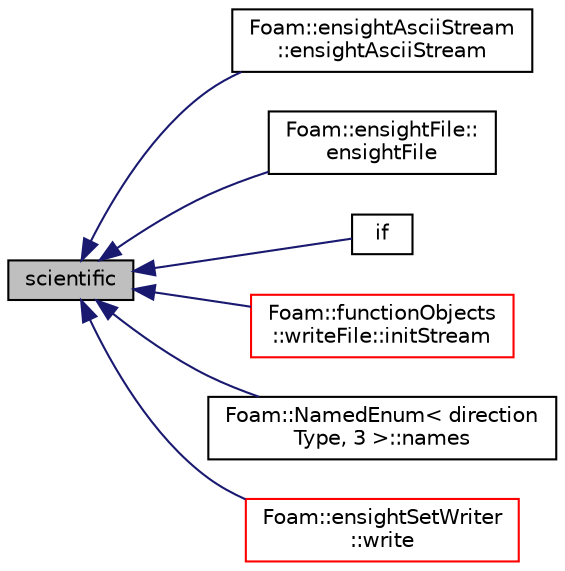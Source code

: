 digraph "scientific"
{
  bgcolor="transparent";
  edge [fontname="Helvetica",fontsize="10",labelfontname="Helvetica",labelfontsize="10"];
  node [fontname="Helvetica",fontsize="10",shape=record];
  rankdir="LR";
  Node25188 [label="scientific",height=0.2,width=0.4,color="black", fillcolor="grey75", style="filled", fontcolor="black"];
  Node25188 -> Node25189 [dir="back",color="midnightblue",fontsize="10",style="solid",fontname="Helvetica"];
  Node25189 [label="Foam::ensightAsciiStream\l::ensightAsciiStream",height=0.2,width=0.4,color="black",URL="$a32765.html#a6054ae07085594d55ff34bd164120b33",tooltip="Construct from components. "];
  Node25188 -> Node25190 [dir="back",color="midnightblue",fontsize="10",style="solid",fontname="Helvetica"];
  Node25190 [label="Foam::ensightFile::\lensightFile",height=0.2,width=0.4,color="black",URL="$a22037.html#a858a1ca0d59570412df29b0d4370676c",tooltip="Construct from pathname. "];
  Node25188 -> Node25191 [dir="back",color="midnightblue",fontsize="10",style="solid",fontname="Helvetica"];
  Node25191 [label="if",height=0.2,width=0.4,color="black",URL="$a19265.html#a845ed54de93926ce4702da9469c2b35f"];
  Node25188 -> Node25192 [dir="back",color="midnightblue",fontsize="10",style="solid",fontname="Helvetica"];
  Node25192 [label="Foam::functionObjects\l::writeFile::initStream",height=0.2,width=0.4,color="red",URL="$a27245.html#a8d019a3b75a52575f1d86ca11bba1d93",tooltip="Initialise the output stream for writing. "];
  Node25188 -> Node25207 [dir="back",color="midnightblue",fontsize="10",style="solid",fontname="Helvetica"];
  Node25207 [label="Foam::NamedEnum\< direction\lType, 3 \>::names",height=0.2,width=0.4,color="black",URL="$a27113.html#a7350da3a0edd92cd11e6c479c9967dc8"];
  Node25188 -> Node25208 [dir="back",color="midnightblue",fontsize="10",style="solid",fontname="Helvetica"];
  Node25208 [label="Foam::ensightSetWriter\l::write",height=0.2,width=0.4,color="red",URL="$a22621.html#ae25e717f0b4f16f583638020a1a090ec",tooltip="General entry point for writing. "];
}
